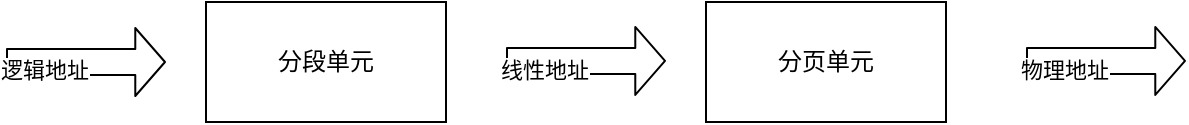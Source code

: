<mxfile>
    <diagram id="ZuUnYt1wTM2N9mjYv5Pz" name="第 1 页">
        <mxGraphModel dx="932" dy="824" grid="0" gridSize="10" guides="1" tooltips="1" connect="1" arrows="1" fold="1" page="0" pageScale="1" pageWidth="827" pageHeight="1169" math="0" shadow="0">
            <root>
                <mxCell id="0"/>
                <mxCell id="1" parent="0"/>
                <mxCell id="2" value="分段单元" style="rounded=0;whiteSpace=wrap;html=1;" vertex="1" parent="1">
                    <mxGeometry x="60" y="320" width="120" height="60" as="geometry"/>
                </mxCell>
                <mxCell id="3" value="分页单元" style="rounded=0;whiteSpace=wrap;html=1;" vertex="1" parent="1">
                    <mxGeometry x="310" y="320" width="120" height="60" as="geometry"/>
                </mxCell>
                <mxCell id="5" value="" style="shape=flexArrow;endArrow=classic;html=1;width=13;endSize=4.62;" edge="1" parent="1">
                    <mxGeometry width="50" height="50" relative="1" as="geometry">
                        <mxPoint x="-40" y="350" as="sourcePoint"/>
                        <mxPoint x="40" y="350" as="targetPoint"/>
                    </mxGeometry>
                </mxCell>
                <mxCell id="6" value="逻辑地址" style="edgeLabel;html=1;align=center;verticalAlign=middle;resizable=0;points=[];" vertex="1" connectable="0" parent="5">
                    <mxGeometry x="-0.52" y="-4" relative="1" as="geometry">
                        <mxPoint as="offset"/>
                    </mxGeometry>
                </mxCell>
                <mxCell id="9" value="" style="shape=flexArrow;endArrow=classic;html=1;width=13;endSize=4.62;" edge="1" parent="1">
                    <mxGeometry width="50" height="50" relative="1" as="geometry">
                        <mxPoint x="210" y="349.44" as="sourcePoint"/>
                        <mxPoint x="290" y="349.44" as="targetPoint"/>
                    </mxGeometry>
                </mxCell>
                <mxCell id="10" value="线性地址" style="edgeLabel;html=1;align=center;verticalAlign=middle;resizable=0;points=[];" vertex="1" connectable="0" parent="9">
                    <mxGeometry x="-0.52" y="-4" relative="1" as="geometry">
                        <mxPoint as="offset"/>
                    </mxGeometry>
                </mxCell>
                <mxCell id="11" value="" style="shape=flexArrow;endArrow=classic;html=1;width=13;endSize=4.62;" edge="1" parent="1">
                    <mxGeometry width="50" height="50" relative="1" as="geometry">
                        <mxPoint x="470" y="349.44" as="sourcePoint"/>
                        <mxPoint x="550" y="349.44" as="targetPoint"/>
                    </mxGeometry>
                </mxCell>
                <mxCell id="12" value="物理地址" style="edgeLabel;html=1;align=center;verticalAlign=middle;resizable=0;points=[];" vertex="1" connectable="0" parent="11">
                    <mxGeometry x="-0.52" y="-4" relative="1" as="geometry">
                        <mxPoint as="offset"/>
                    </mxGeometry>
                </mxCell>
            </root>
        </mxGraphModel>
    </diagram>
</mxfile>